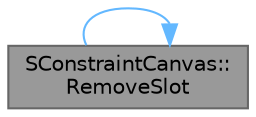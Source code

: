 digraph "SConstraintCanvas::RemoveSlot"
{
 // INTERACTIVE_SVG=YES
 // LATEX_PDF_SIZE
  bgcolor="transparent";
  edge [fontname=Helvetica,fontsize=10,labelfontname=Helvetica,labelfontsize=10];
  node [fontname=Helvetica,fontsize=10,shape=box,height=0.2,width=0.4];
  rankdir="RL";
  Node1 [id="Node000001",label="SConstraintCanvas::\lRemoveSlot",height=0.2,width=0.4,color="gray40", fillcolor="grey60", style="filled", fontcolor="black",tooltip="Removes a particular content slot."];
  Node1 -> Node1 [id="edge1_Node000001_Node000001",dir="back",color="steelblue1",style="solid",tooltip=" "];
}
